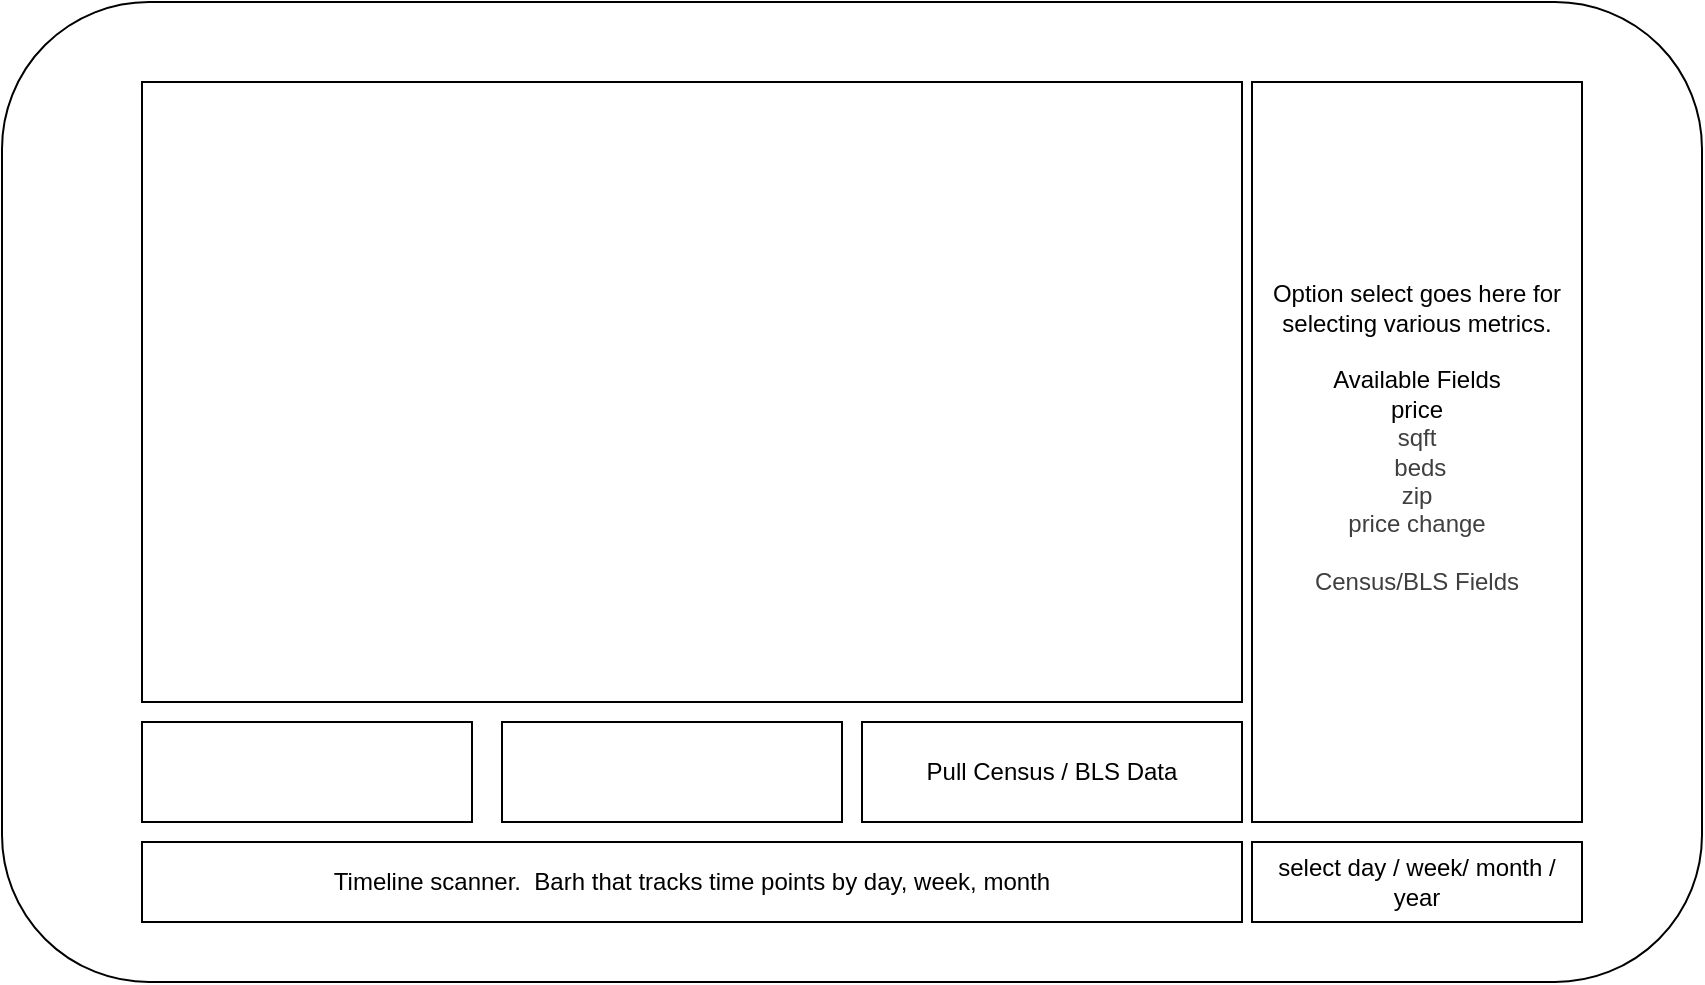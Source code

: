<mxfile>
    <diagram id="mMrk4EEgQ4HNwiq-Zprm" name="Page-1">
        <mxGraphModel dx="811" dy="2016" grid="1" gridSize="10" guides="1" tooltips="1" connect="1" arrows="1" fold="1" page="1" pageScale="1" pageWidth="850" pageHeight="1100" math="0" shadow="0">
            <root>
                <mxCell id="0"/>
                <mxCell id="1" parent="0"/>
                <mxCell id="2" value="" style="rounded=1;whiteSpace=wrap;html=1;" parent="1" vertex="1">
                    <mxGeometry x="100" y="-350" width="850" height="490" as="geometry"/>
                </mxCell>
                <mxCell id="3" value="Timeline scanner.&amp;nbsp; Barh that tracks time points by day, week, month" style="rounded=0;whiteSpace=wrap;html=1;" parent="1" vertex="1">
                    <mxGeometry x="170" y="70" width="550" height="40" as="geometry"/>
                </mxCell>
                <mxCell id="5" value="" style="rounded=0;whiteSpace=wrap;html=1;" parent="1" vertex="1">
                    <mxGeometry x="350" y="10" width="170" height="50" as="geometry"/>
                </mxCell>
                <mxCell id="6" value="" style="rounded=0;whiteSpace=wrap;html=1;" parent="1" vertex="1">
                    <mxGeometry x="170" y="10" width="165" height="50" as="geometry"/>
                </mxCell>
                <mxCell id="7" value="" style="rounded=0;whiteSpace=wrap;html=1;" parent="1" vertex="1">
                    <mxGeometry x="170" y="-310" width="550" height="310" as="geometry"/>
                </mxCell>
                <mxCell id="8" value="Pull Census / BLS Data" style="rounded=0;whiteSpace=wrap;html=1;" parent="1" vertex="1">
                    <mxGeometry x="530" y="10" width="190" height="50" as="geometry"/>
                </mxCell>
                <mxCell id="9" value="Option select goes here for selecting various metrics.&lt;div&gt;&lt;br&gt;&lt;/div&gt;&lt;div&gt;Available Fields&lt;/div&gt;&lt;div&gt;&lt;span style=&quot;background-color: transparent;&quot;&gt;price&lt;/span&gt;&lt;/div&gt;&lt;div&gt;&lt;span style=&quot;background-color: transparent; color: rgb(63, 63, 63);&quot;&gt;sqft&lt;/span&gt;&lt;/div&gt;&lt;div&gt;&lt;span style=&quot;background-color: transparent; color: rgb(63, 63, 63);&quot;&gt;&amp;nbsp;beds&lt;/span&gt;&lt;/div&gt;&lt;div&gt;&lt;span style=&quot;background-color: transparent; color: rgb(63, 63, 63);&quot;&gt;zip&lt;/span&gt;&lt;/div&gt;&lt;div&gt;&lt;span style=&quot;background-color: transparent; color: rgb(63, 63, 63);&quot;&gt;price change&lt;/span&gt;&lt;/div&gt;&lt;div&gt;&lt;span style=&quot;background-color: transparent; color: rgb(63, 63, 63);&quot;&gt;&lt;br&gt;&lt;/span&gt;&lt;/div&gt;&lt;div&gt;&lt;span style=&quot;background-color: transparent; color: rgb(63, 63, 63);&quot;&gt;Census/BLS Fields&lt;/span&gt;&lt;/div&gt;&lt;div&gt;&lt;span style=&quot;background-color: transparent; color: rgb(63, 63, 63);&quot;&gt;&lt;br&gt;&lt;/span&gt;&lt;/div&gt;" style="rounded=0;whiteSpace=wrap;html=1;" parent="1" vertex="1">
                    <mxGeometry x="725" y="-310" width="165" height="370" as="geometry"/>
                </mxCell>
                <mxCell id="10" value="select day / week/ month / year" style="rounded=0;whiteSpace=wrap;html=1;" vertex="1" parent="1">
                    <mxGeometry x="725" y="70" width="165" height="40" as="geometry"/>
                </mxCell>
            </root>
        </mxGraphModel>
    </diagram>
</mxfile>